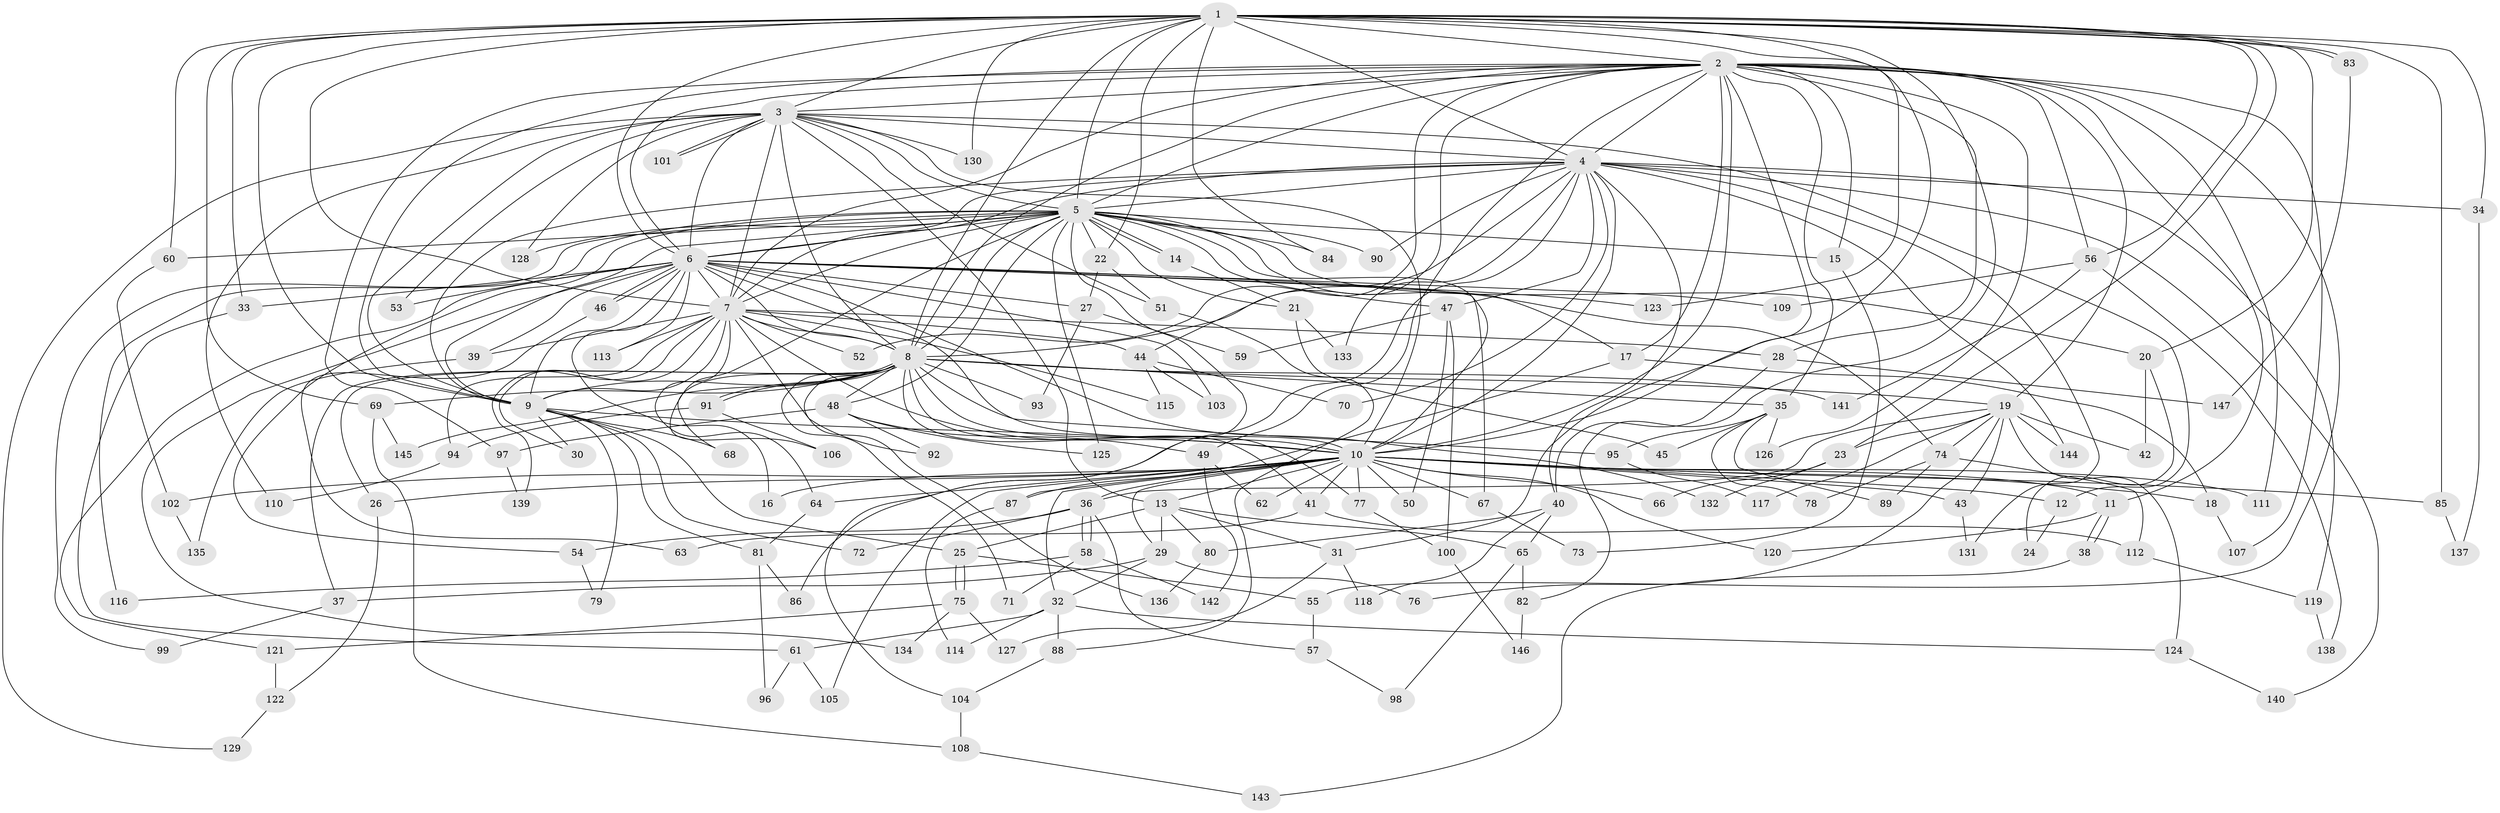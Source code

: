 // Generated by graph-tools (version 1.1) at 2025/14/03/09/25 04:14:03]
// undirected, 147 vertices, 319 edges
graph export_dot {
graph [start="1"]
  node [color=gray90,style=filled];
  1;
  2;
  3;
  4;
  5;
  6;
  7;
  8;
  9;
  10;
  11;
  12;
  13;
  14;
  15;
  16;
  17;
  18;
  19;
  20;
  21;
  22;
  23;
  24;
  25;
  26;
  27;
  28;
  29;
  30;
  31;
  32;
  33;
  34;
  35;
  36;
  37;
  38;
  39;
  40;
  41;
  42;
  43;
  44;
  45;
  46;
  47;
  48;
  49;
  50;
  51;
  52;
  53;
  54;
  55;
  56;
  57;
  58;
  59;
  60;
  61;
  62;
  63;
  64;
  65;
  66;
  67;
  68;
  69;
  70;
  71;
  72;
  73;
  74;
  75;
  76;
  77;
  78;
  79;
  80;
  81;
  82;
  83;
  84;
  85;
  86;
  87;
  88;
  89;
  90;
  91;
  92;
  93;
  94;
  95;
  96;
  97;
  98;
  99;
  100;
  101;
  102;
  103;
  104;
  105;
  106;
  107;
  108;
  109;
  110;
  111;
  112;
  113;
  114;
  115;
  116;
  117;
  118;
  119;
  120;
  121;
  122;
  123;
  124;
  125;
  126;
  127;
  128;
  129;
  130;
  131;
  132;
  133;
  134;
  135;
  136;
  137;
  138;
  139;
  140;
  141;
  142;
  143;
  144;
  145;
  146;
  147;
  1 -- 2;
  1 -- 3;
  1 -- 4;
  1 -- 5;
  1 -- 6;
  1 -- 7;
  1 -- 8;
  1 -- 9;
  1 -- 10;
  1 -- 20;
  1 -- 22;
  1 -- 23;
  1 -- 33;
  1 -- 34;
  1 -- 56;
  1 -- 60;
  1 -- 69;
  1 -- 82;
  1 -- 83;
  1 -- 83;
  1 -- 84;
  1 -- 85;
  1 -- 123;
  1 -- 130;
  2 -- 3;
  2 -- 4;
  2 -- 5;
  2 -- 6;
  2 -- 7;
  2 -- 8;
  2 -- 9;
  2 -- 10;
  2 -- 11;
  2 -- 15;
  2 -- 17;
  2 -- 19;
  2 -- 28;
  2 -- 31;
  2 -- 35;
  2 -- 44;
  2 -- 49;
  2 -- 52;
  2 -- 55;
  2 -- 56;
  2 -- 97;
  2 -- 107;
  2 -- 111;
  2 -- 126;
  3 -- 4;
  3 -- 5;
  3 -- 6;
  3 -- 7;
  3 -- 8;
  3 -- 9;
  3 -- 10;
  3 -- 12;
  3 -- 13;
  3 -- 51;
  3 -- 53;
  3 -- 101;
  3 -- 101;
  3 -- 110;
  3 -- 128;
  3 -- 129;
  3 -- 130;
  4 -- 5;
  4 -- 6;
  4 -- 7;
  4 -- 8;
  4 -- 9;
  4 -- 10;
  4 -- 34;
  4 -- 40;
  4 -- 47;
  4 -- 70;
  4 -- 86;
  4 -- 90;
  4 -- 119;
  4 -- 131;
  4 -- 133;
  4 -- 140;
  4 -- 144;
  5 -- 6;
  5 -- 7;
  5 -- 8;
  5 -- 9;
  5 -- 10;
  5 -- 14;
  5 -- 14;
  5 -- 15;
  5 -- 20;
  5 -- 21;
  5 -- 22;
  5 -- 47;
  5 -- 48;
  5 -- 54;
  5 -- 60;
  5 -- 74;
  5 -- 84;
  5 -- 90;
  5 -- 99;
  5 -- 104;
  5 -- 106;
  5 -- 116;
  5 -- 125;
  5 -- 128;
  6 -- 7;
  6 -- 8;
  6 -- 9;
  6 -- 10;
  6 -- 16;
  6 -- 17;
  6 -- 27;
  6 -- 33;
  6 -- 39;
  6 -- 46;
  6 -- 46;
  6 -- 53;
  6 -- 67;
  6 -- 103;
  6 -- 109;
  6 -- 113;
  6 -- 121;
  6 -- 123;
  6 -- 132;
  6 -- 134;
  7 -- 8;
  7 -- 9;
  7 -- 10;
  7 -- 28;
  7 -- 30;
  7 -- 39;
  7 -- 44;
  7 -- 52;
  7 -- 64;
  7 -- 92;
  7 -- 94;
  7 -- 113;
  7 -- 115;
  7 -- 139;
  8 -- 9;
  8 -- 10;
  8 -- 19;
  8 -- 26;
  8 -- 35;
  8 -- 37;
  8 -- 41;
  8 -- 48;
  8 -- 68;
  8 -- 69;
  8 -- 71;
  8 -- 77;
  8 -- 91;
  8 -- 91;
  8 -- 93;
  8 -- 95;
  8 -- 136;
  8 -- 141;
  8 -- 145;
  9 -- 10;
  9 -- 25;
  9 -- 30;
  9 -- 68;
  9 -- 72;
  9 -- 79;
  9 -- 81;
  10 -- 11;
  10 -- 12;
  10 -- 13;
  10 -- 16;
  10 -- 18;
  10 -- 26;
  10 -- 29;
  10 -- 32;
  10 -- 36;
  10 -- 41;
  10 -- 43;
  10 -- 50;
  10 -- 62;
  10 -- 64;
  10 -- 66;
  10 -- 67;
  10 -- 77;
  10 -- 85;
  10 -- 87;
  10 -- 102;
  10 -- 105;
  10 -- 111;
  10 -- 120;
  11 -- 38;
  11 -- 38;
  11 -- 120;
  12 -- 24;
  13 -- 25;
  13 -- 29;
  13 -- 31;
  13 -- 65;
  13 -- 80;
  14 -- 21;
  15 -- 73;
  17 -- 18;
  17 -- 87;
  18 -- 107;
  19 -- 23;
  19 -- 36;
  19 -- 42;
  19 -- 43;
  19 -- 74;
  19 -- 76;
  19 -- 117;
  19 -- 124;
  19 -- 144;
  20 -- 24;
  20 -- 42;
  21 -- 45;
  21 -- 133;
  22 -- 27;
  22 -- 51;
  23 -- 66;
  23 -- 132;
  25 -- 55;
  25 -- 75;
  25 -- 75;
  26 -- 122;
  27 -- 59;
  27 -- 93;
  28 -- 40;
  28 -- 147;
  29 -- 32;
  29 -- 37;
  29 -- 76;
  31 -- 118;
  31 -- 127;
  32 -- 61;
  32 -- 88;
  32 -- 114;
  32 -- 124;
  33 -- 61;
  34 -- 137;
  35 -- 45;
  35 -- 78;
  35 -- 89;
  35 -- 95;
  35 -- 126;
  36 -- 54;
  36 -- 57;
  36 -- 58;
  36 -- 58;
  36 -- 72;
  37 -- 99;
  38 -- 143;
  39 -- 135;
  40 -- 65;
  40 -- 80;
  40 -- 118;
  41 -- 63;
  41 -- 112;
  43 -- 131;
  44 -- 70;
  44 -- 103;
  44 -- 115;
  46 -- 63;
  47 -- 50;
  47 -- 59;
  47 -- 100;
  48 -- 49;
  48 -- 92;
  48 -- 97;
  48 -- 125;
  49 -- 62;
  49 -- 142;
  51 -- 88;
  54 -- 79;
  55 -- 57;
  56 -- 109;
  56 -- 138;
  56 -- 141;
  57 -- 98;
  58 -- 71;
  58 -- 116;
  58 -- 142;
  60 -- 102;
  61 -- 96;
  61 -- 105;
  64 -- 81;
  65 -- 82;
  65 -- 98;
  67 -- 73;
  69 -- 108;
  69 -- 145;
  74 -- 78;
  74 -- 89;
  74 -- 112;
  75 -- 121;
  75 -- 127;
  75 -- 134;
  77 -- 100;
  80 -- 136;
  81 -- 86;
  81 -- 96;
  82 -- 146;
  83 -- 147;
  85 -- 137;
  87 -- 114;
  88 -- 104;
  91 -- 94;
  91 -- 106;
  94 -- 110;
  95 -- 117;
  97 -- 139;
  100 -- 146;
  102 -- 135;
  104 -- 108;
  108 -- 143;
  112 -- 119;
  119 -- 138;
  121 -- 122;
  122 -- 129;
  124 -- 140;
}
